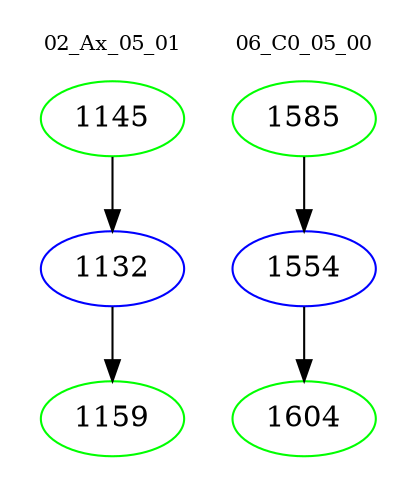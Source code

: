 digraph{
subgraph cluster_0 {
color = white
label = "02_Ax_05_01";
fontsize=10;
T0_1145 [label="1145", color="green"]
T0_1145 -> T0_1132 [color="black"]
T0_1132 [label="1132", color="blue"]
T0_1132 -> T0_1159 [color="black"]
T0_1159 [label="1159", color="green"]
}
subgraph cluster_1 {
color = white
label = "06_C0_05_00";
fontsize=10;
T1_1585 [label="1585", color="green"]
T1_1585 -> T1_1554 [color="black"]
T1_1554 [label="1554", color="blue"]
T1_1554 -> T1_1604 [color="black"]
T1_1604 [label="1604", color="green"]
}
}
